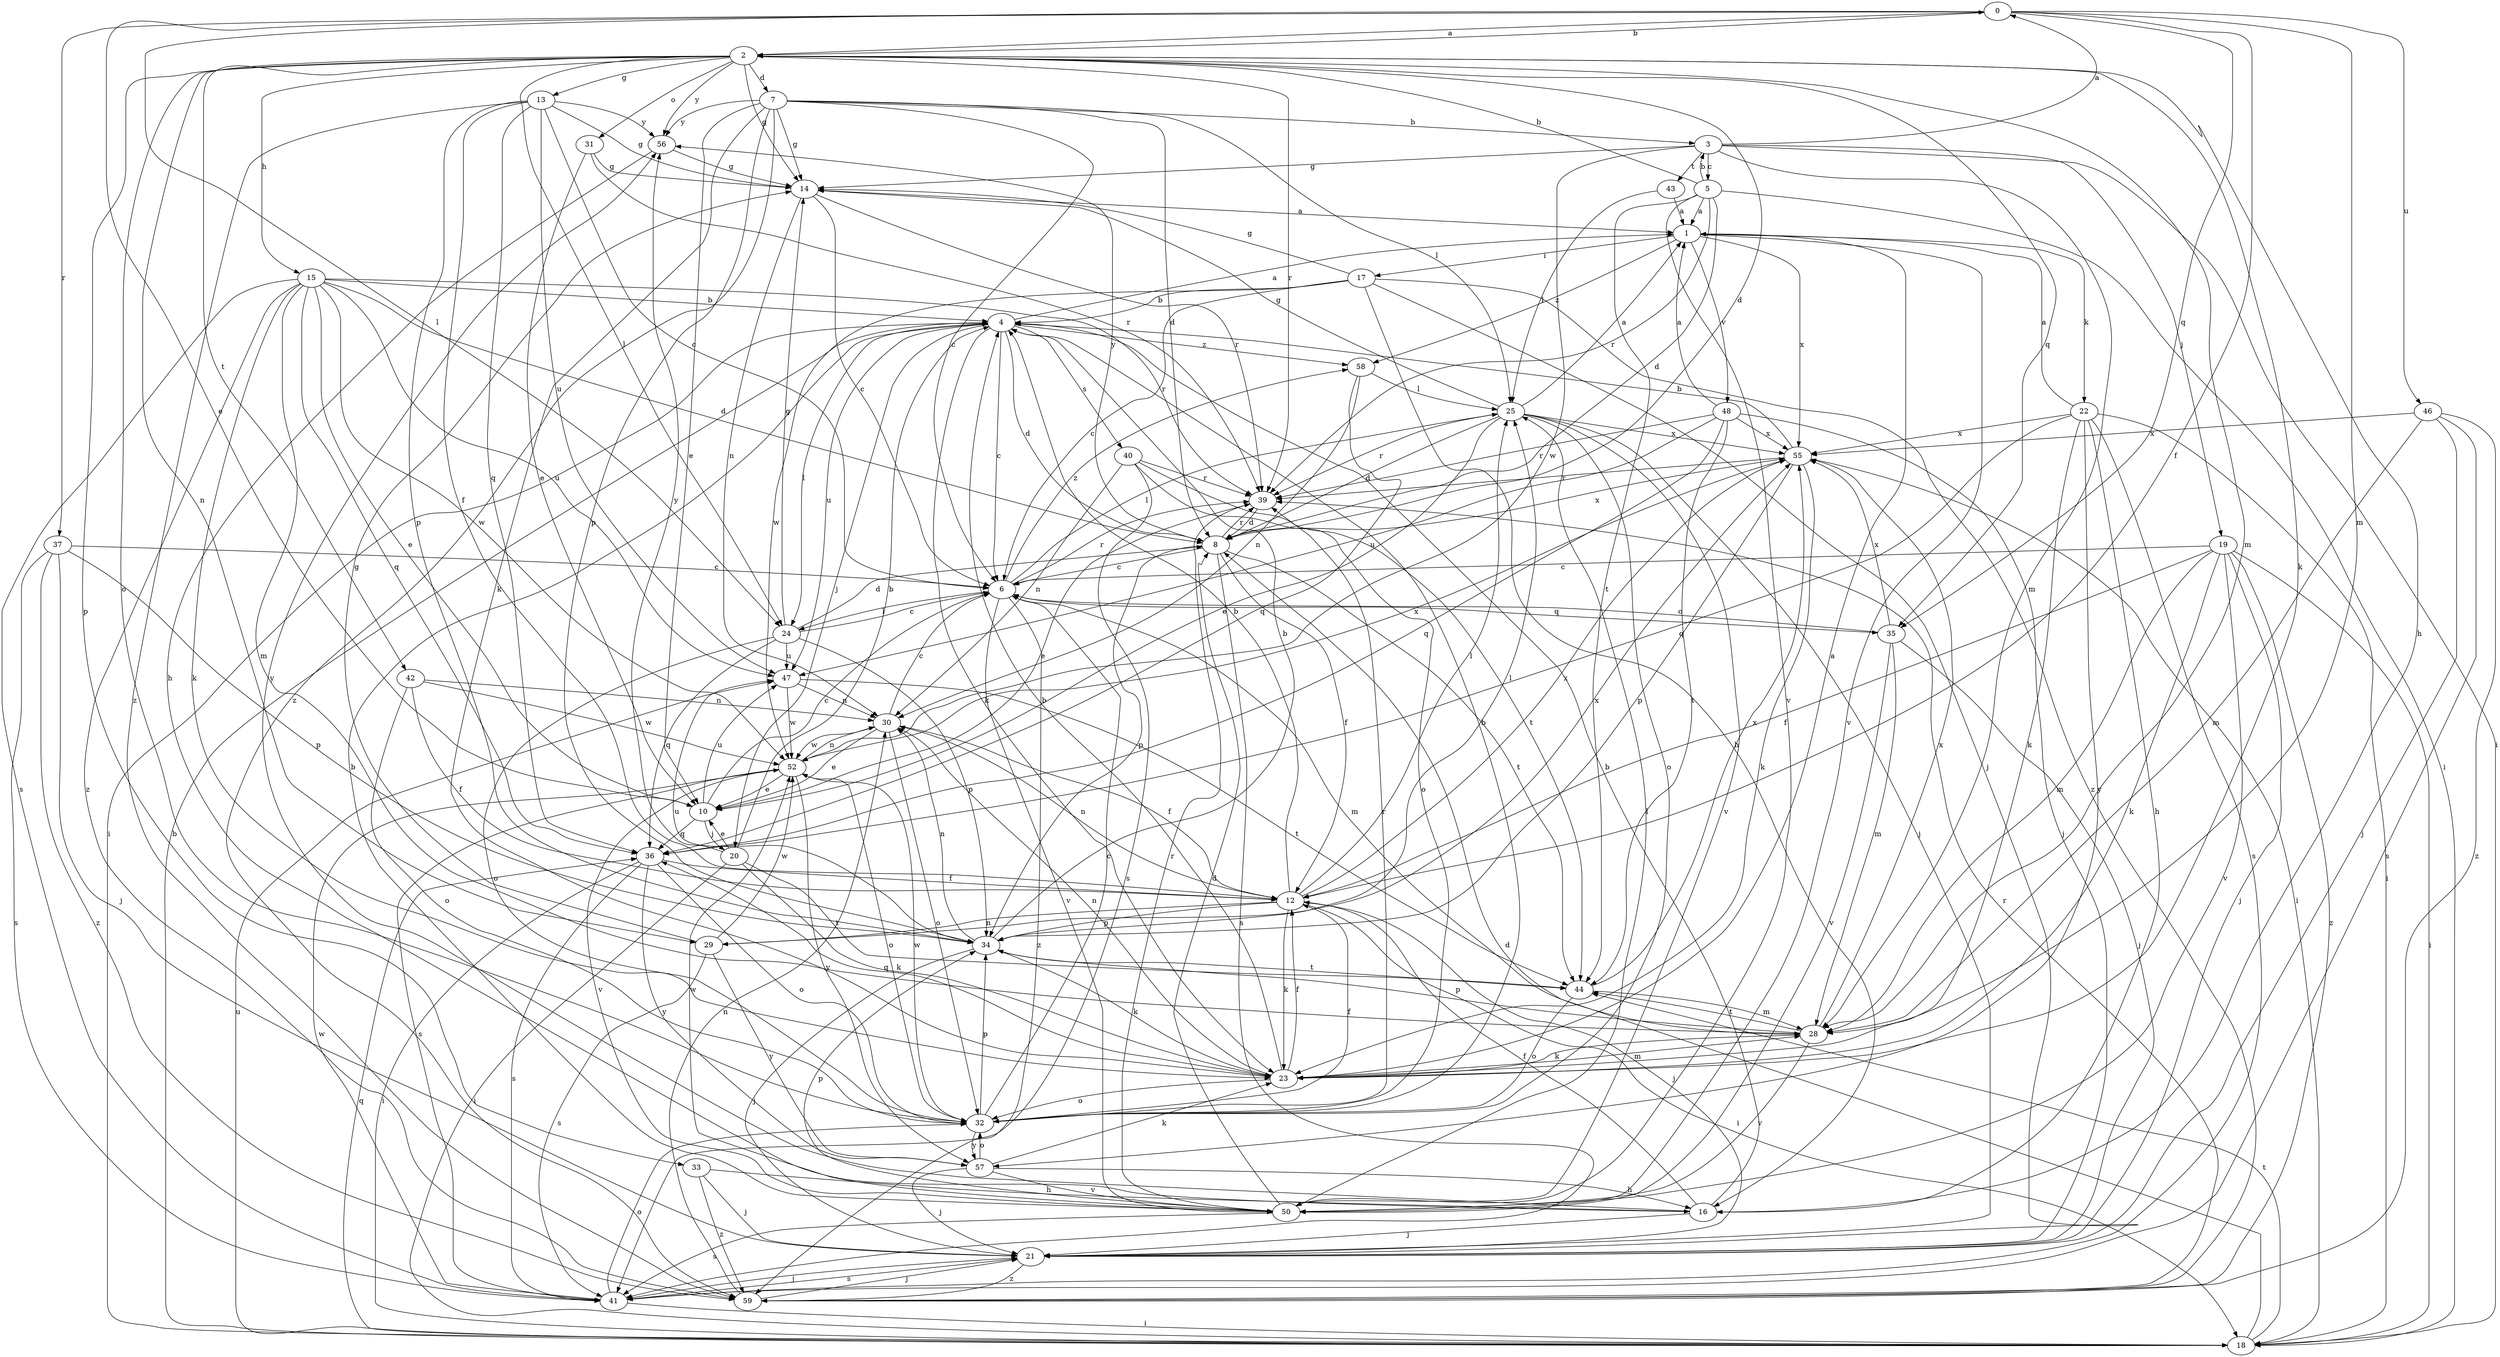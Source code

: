 strict digraph  {
0;
1;
2;
3;
4;
5;
6;
7;
8;
10;
12;
13;
14;
15;
16;
17;
18;
19;
20;
21;
22;
23;
24;
25;
28;
29;
30;
31;
32;
33;
34;
35;
36;
37;
39;
40;
41;
42;
43;
44;
46;
47;
48;
50;
52;
55;
56;
57;
58;
59;
0 -> 2  [label=b];
0 -> 10  [label=e];
0 -> 12  [label=f];
0 -> 24  [label=l];
0 -> 28  [label=m];
0 -> 35  [label=q];
0 -> 37  [label=r];
0 -> 46  [label=u];
1 -> 17  [label=i];
1 -> 22  [label=k];
1 -> 48  [label=v];
1 -> 50  [label=v];
1 -> 55  [label=x];
1 -> 58  [label=z];
2 -> 0  [label=a];
2 -> 7  [label=d];
2 -> 8  [label=d];
2 -> 13  [label=g];
2 -> 14  [label=g];
2 -> 15  [label=h];
2 -> 16  [label=h];
2 -> 23  [label=k];
2 -> 24  [label=l];
2 -> 28  [label=m];
2 -> 29  [label=n];
2 -> 31  [label=o];
2 -> 32  [label=o];
2 -> 33  [label=p];
2 -> 35  [label=q];
2 -> 39  [label=r];
2 -> 42  [label=t];
2 -> 56  [label=y];
3 -> 0  [label=a];
3 -> 5  [label=c];
3 -> 14  [label=g];
3 -> 18  [label=i];
3 -> 19  [label=j];
3 -> 28  [label=m];
3 -> 43  [label=t];
3 -> 52  [label=w];
4 -> 1  [label=a];
4 -> 6  [label=c];
4 -> 8  [label=d];
4 -> 18  [label=i];
4 -> 20  [label=j];
4 -> 23  [label=k];
4 -> 24  [label=l];
4 -> 40  [label=s];
4 -> 47  [label=u];
4 -> 58  [label=z];
5 -> 1  [label=a];
5 -> 2  [label=b];
5 -> 3  [label=b];
5 -> 8  [label=d];
5 -> 18  [label=i];
5 -> 39  [label=r];
5 -> 44  [label=t];
5 -> 50  [label=v];
6 -> 24  [label=l];
6 -> 25  [label=l];
6 -> 28  [label=m];
6 -> 35  [label=q];
6 -> 39  [label=r];
6 -> 50  [label=v];
6 -> 58  [label=z];
6 -> 59  [label=z];
7 -> 3  [label=b];
7 -> 6  [label=c];
7 -> 8  [label=d];
7 -> 10  [label=e];
7 -> 14  [label=g];
7 -> 23  [label=k];
7 -> 25  [label=l];
7 -> 34  [label=p];
7 -> 56  [label=y];
7 -> 59  [label=z];
8 -> 6  [label=c];
8 -> 12  [label=f];
8 -> 34  [label=p];
8 -> 39  [label=r];
8 -> 41  [label=s];
8 -> 44  [label=t];
8 -> 55  [label=x];
8 -> 56  [label=y];
10 -> 6  [label=c];
10 -> 20  [label=j];
10 -> 36  [label=q];
10 -> 47  [label=u];
12 -> 4  [label=b];
12 -> 18  [label=i];
12 -> 21  [label=j];
12 -> 23  [label=k];
12 -> 25  [label=l];
12 -> 29  [label=n];
12 -> 30  [label=n];
12 -> 34  [label=p];
12 -> 55  [label=x];
13 -> 6  [label=c];
13 -> 12  [label=f];
13 -> 14  [label=g];
13 -> 34  [label=p];
13 -> 36  [label=q];
13 -> 47  [label=u];
13 -> 56  [label=y];
13 -> 59  [label=z];
14 -> 1  [label=a];
14 -> 6  [label=c];
14 -> 30  [label=n];
14 -> 39  [label=r];
15 -> 4  [label=b];
15 -> 8  [label=d];
15 -> 10  [label=e];
15 -> 23  [label=k];
15 -> 28  [label=m];
15 -> 36  [label=q];
15 -> 39  [label=r];
15 -> 41  [label=s];
15 -> 47  [label=u];
15 -> 52  [label=w];
15 -> 59  [label=z];
16 -> 4  [label=b];
16 -> 12  [label=f];
16 -> 21  [label=j];
16 -> 56  [label=y];
17 -> 4  [label=b];
17 -> 6  [label=c];
17 -> 14  [label=g];
17 -> 16  [label=h];
17 -> 21  [label=j];
17 -> 52  [label=w];
17 -> 59  [label=z];
18 -> 4  [label=b];
18 -> 8  [label=d];
18 -> 36  [label=q];
18 -> 44  [label=t];
18 -> 47  [label=u];
19 -> 6  [label=c];
19 -> 12  [label=f];
19 -> 18  [label=i];
19 -> 21  [label=j];
19 -> 23  [label=k];
19 -> 28  [label=m];
19 -> 50  [label=v];
19 -> 59  [label=z];
20 -> 4  [label=b];
20 -> 10  [label=e];
20 -> 18  [label=i];
20 -> 23  [label=k];
20 -> 44  [label=t];
20 -> 56  [label=y];
21 -> 41  [label=s];
21 -> 59  [label=z];
22 -> 1  [label=a];
22 -> 16  [label=h];
22 -> 18  [label=i];
22 -> 23  [label=k];
22 -> 36  [label=q];
22 -> 41  [label=s];
22 -> 55  [label=x];
22 -> 57  [label=y];
23 -> 1  [label=a];
23 -> 4  [label=b];
23 -> 12  [label=f];
23 -> 28  [label=m];
23 -> 30  [label=n];
23 -> 32  [label=o];
23 -> 36  [label=q];
24 -> 6  [label=c];
24 -> 8  [label=d];
24 -> 14  [label=g];
24 -> 32  [label=o];
24 -> 34  [label=p];
24 -> 36  [label=q];
24 -> 47  [label=u];
25 -> 1  [label=a];
25 -> 8  [label=d];
25 -> 10  [label=e];
25 -> 14  [label=g];
25 -> 21  [label=j];
25 -> 32  [label=o];
25 -> 39  [label=r];
25 -> 50  [label=v];
25 -> 55  [label=x];
28 -> 23  [label=k];
28 -> 34  [label=p];
28 -> 44  [label=t];
28 -> 50  [label=v];
28 -> 55  [label=x];
29 -> 14  [label=g];
29 -> 41  [label=s];
29 -> 52  [label=w];
29 -> 55  [label=x];
29 -> 57  [label=y];
30 -> 6  [label=c];
30 -> 10  [label=e];
30 -> 12  [label=f];
30 -> 32  [label=o];
30 -> 52  [label=w];
31 -> 10  [label=e];
31 -> 14  [label=g];
31 -> 39  [label=r];
32 -> 4  [label=b];
32 -> 6  [label=c];
32 -> 12  [label=f];
32 -> 34  [label=p];
32 -> 39  [label=r];
32 -> 52  [label=w];
32 -> 57  [label=y];
33 -> 16  [label=h];
33 -> 21  [label=j];
33 -> 59  [label=z];
34 -> 4  [label=b];
34 -> 21  [label=j];
34 -> 23  [label=k];
34 -> 25  [label=l];
34 -> 30  [label=n];
34 -> 44  [label=t];
34 -> 47  [label=u];
35 -> 6  [label=c];
35 -> 21  [label=j];
35 -> 28  [label=m];
35 -> 50  [label=v];
35 -> 55  [label=x];
36 -> 12  [label=f];
36 -> 18  [label=i];
36 -> 32  [label=o];
36 -> 41  [label=s];
36 -> 57  [label=y];
37 -> 6  [label=c];
37 -> 21  [label=j];
37 -> 34  [label=p];
37 -> 41  [label=s];
37 -> 59  [label=z];
39 -> 8  [label=d];
39 -> 10  [label=e];
40 -> 30  [label=n];
40 -> 32  [label=o];
40 -> 39  [label=r];
40 -> 41  [label=s];
40 -> 44  [label=t];
41 -> 18  [label=i];
41 -> 21  [label=j];
41 -> 32  [label=o];
41 -> 52  [label=w];
42 -> 12  [label=f];
42 -> 30  [label=n];
42 -> 32  [label=o];
42 -> 52  [label=w];
43 -> 1  [label=a];
43 -> 25  [label=l];
44 -> 28  [label=m];
44 -> 32  [label=o];
44 -> 55  [label=x];
46 -> 21  [label=j];
46 -> 28  [label=m];
46 -> 41  [label=s];
46 -> 55  [label=x];
46 -> 59  [label=z];
47 -> 30  [label=n];
47 -> 44  [label=t];
47 -> 52  [label=w];
48 -> 1  [label=a];
48 -> 21  [label=j];
48 -> 36  [label=q];
48 -> 39  [label=r];
48 -> 44  [label=t];
48 -> 47  [label=u];
48 -> 55  [label=x];
50 -> 4  [label=b];
50 -> 8  [label=d];
50 -> 25  [label=l];
50 -> 34  [label=p];
50 -> 39  [label=r];
50 -> 41  [label=s];
50 -> 52  [label=w];
52 -> 10  [label=e];
52 -> 30  [label=n];
52 -> 32  [label=o];
52 -> 41  [label=s];
52 -> 50  [label=v];
52 -> 55  [label=x];
52 -> 57  [label=y];
55 -> 4  [label=b];
55 -> 18  [label=i];
55 -> 23  [label=k];
55 -> 34  [label=p];
55 -> 39  [label=r];
56 -> 14  [label=g];
56 -> 16  [label=h];
57 -> 16  [label=h];
57 -> 21  [label=j];
57 -> 23  [label=k];
57 -> 32  [label=o];
57 -> 50  [label=v];
58 -> 25  [label=l];
58 -> 30  [label=n];
58 -> 36  [label=q];
59 -> 21  [label=j];
59 -> 30  [label=n];
59 -> 39  [label=r];
}
